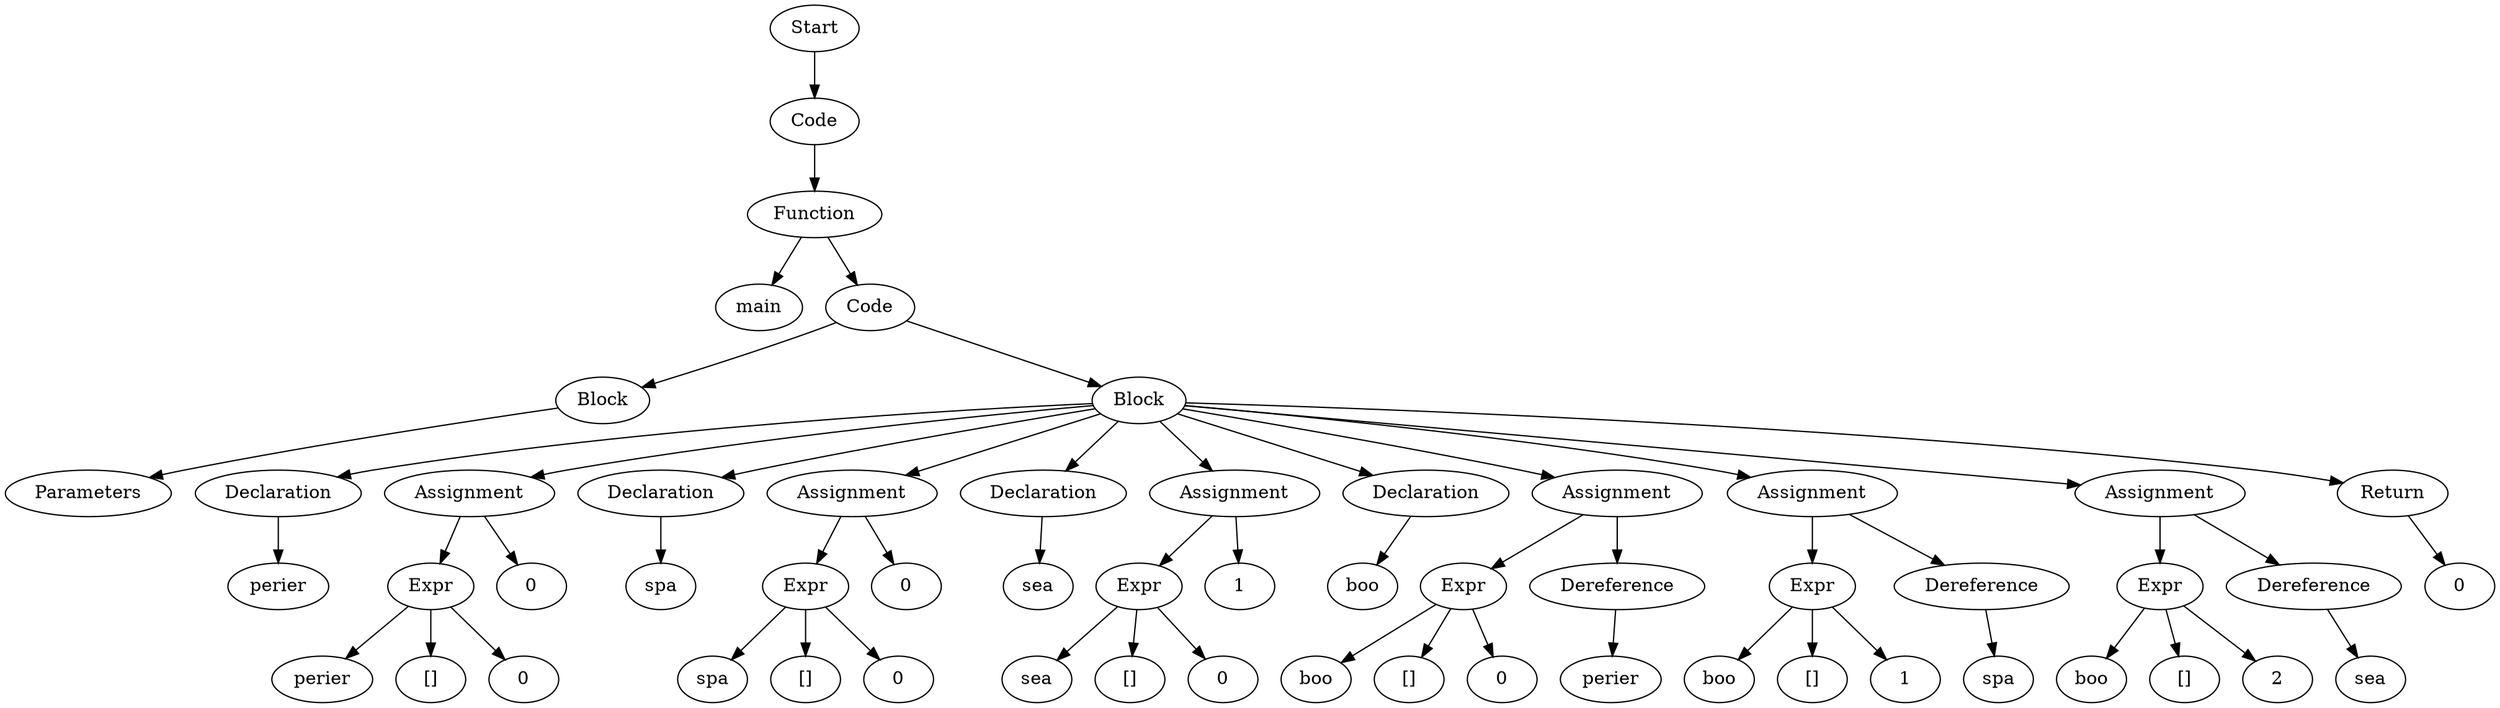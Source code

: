digraph AST {
  "131770531886224" [label="Start"];
  "131770531886224" -> "131770531887616";
  "131770531887616" [label="Code"];
  "131770531887616" -> "131770531930096";
  "131770531930096" [label="Function"];
  "131770531930096" -> "131770531930624";
  "131770531930096" -> "131770531931296";
  "131770531930624" [label="main"];
  "131770531931296" [label="Code"];
  "131770531931296" -> "131770531929760";
  "131770531931296" -> "131770531929136";
  "131770531929760" [label="Block"];
  "131770531929760" -> "131770531930912";
  "131770531930912" [label="Parameters"];
  "131770531929136" [label="Block"];
  "131770531929136" -> "131770531931872";
  "131770531929136" -> "131770531933024";
  "131770531929136" -> "131770531935040";
  "131770531929136" -> "131770531936192";
  "131770531929136" -> "131770531938208";
  "131770531929136" -> "131770529891424";
  "131770531929136" -> "131770529897760";
  "131770531929136" -> "131770529899776";
  "131770531929136" -> "131770529903376";
  "131770531929136" -> "131770529900832";
  "131770531929136" -> "131770529904048";
  "131770531931872" [label="Declaration"];
  "131770531931872" -> "131770531932496";
  "131770531932496" [label="perier"];
  "131770531933024" [label="Assignment"];
  "131770531933024" -> "131770531933216";
  "131770531933024" -> "131770531934608";
  "131770531933216" [label="Expr"];
  "131770531933216" -> "131770531933792";
  "131770531933216" -> "131770531933840";
  "131770531933216" -> "131770531933984";
  "131770531933792" [label="perier"];
  "131770531933840" [label="[]"];
  "131770531933984" [label="0"];
  "131770531934608" [label="0"];
  "131770531935040" [label="Declaration"];
  "131770531935040" -> "131770531935664";
  "131770531935664" [label="spa"];
  "131770531936192" [label="Assignment"];
  "131770531936192" -> "131770531936384";
  "131770531936192" -> "131770531937776";
  "131770531936384" [label="Expr"];
  "131770531936384" -> "131770531936960";
  "131770531936384" -> "131770531937008";
  "131770531936384" -> "131770531937152";
  "131770531936960" [label="spa"];
  "131770531937008" [label="[]"];
  "131770531937152" [label="0"];
  "131770531937776" [label="0"];
  "131770531938208" [label="Declaration"];
  "131770531938208" -> "131770529892240";
  "131770529892240" [label="sea"];
  "131770529891424" [label="Assignment"];
  "131770529891424" -> "131770529894016";
  "131770529891424" -> "131770529897136";
  "131770529894016" [label="Expr"];
  "131770529894016" -> "131770529894496";
  "131770529894016" -> "131770529894304";
  "131770529894016" -> "131770529893248";
  "131770529894496" [label="sea"];
  "131770529894304" [label="[]"];
  "131770529893248" [label="0"];
  "131770529897136" [label="1"];
  "131770529897760" [label="Declaration"];
  "131770529897760" -> "131770529896416";
  "131770529896416" [label="boo"];
  "131770529899776" [label="Assignment"];
  "131770529899776" -> "131770529899248";
  "131770529899776" -> "131770531929904";
  "131770529899248" [label="Expr"];
  "131770529899248" -> "131770529900592";
  "131770529899248" -> "131770529900304";
  "131770529899248" -> "131770529901456";
  "131770529900592" [label="boo"];
  "131770529900304" [label="[]"];
  "131770529901456" [label="0"];
  "131770531929904" [label="Dereference"];
  "131770531929904" -> "131770529901840";
  "131770529901840" [label="perier"];
  "131770529903376" [label="Assignment"];
  "131770529903376" -> "131770529904816";
  "131770529903376" -> "131770531935136";
  "131770529904816" [label="Expr"];
  "131770529904816" -> "131770529905824";
  "131770529904816" -> "131770529904960";
  "131770529904816" -> "131770529904000";
  "131770529905824" [label="boo"];
  "131770529904960" [label="[]"];
  "131770529904000" [label="1"];
  "131770531935136" [label="Dereference"];
  "131770531935136" -> "131770529901744";
  "131770529901744" [label="spa"];
  "131770529900832" [label="Assignment"];
  "131770529900832" -> "131770529899584";
  "131770529900832" -> "131770531937920";
  "131770529899584" [label="Expr"];
  "131770529899584" -> "131770529906592";
  "131770529899584" -> "131770529906208";
  "131770529899584" -> "131770529906160";
  "131770529906592" [label="boo"];
  "131770529906208" [label="[]"];
  "131770529906160" [label="2"];
  "131770531937920" [label="Dereference"];
  "131770531937920" -> "131770529904864";
  "131770529904864" [label="sea"];
  "131770529904048" [label="Return"];
  "131770529904048" -> "131770529902992";
  "131770529902992" [label="0"];
}
